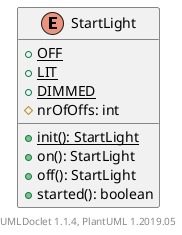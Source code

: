 @startuml

    enum StartLight [[StartLight.html]] {
        {static} +OFF
        {static} +LIT
        {static} +DIMMED
        #nrOfOffs: int
        {static} +init(): StartLight
        +on(): StartLight
        +off(): StartLight
        +started(): boolean
    }


    center footer UMLDoclet 1.1.4, PlantUML 1.2019.05
@enduml

